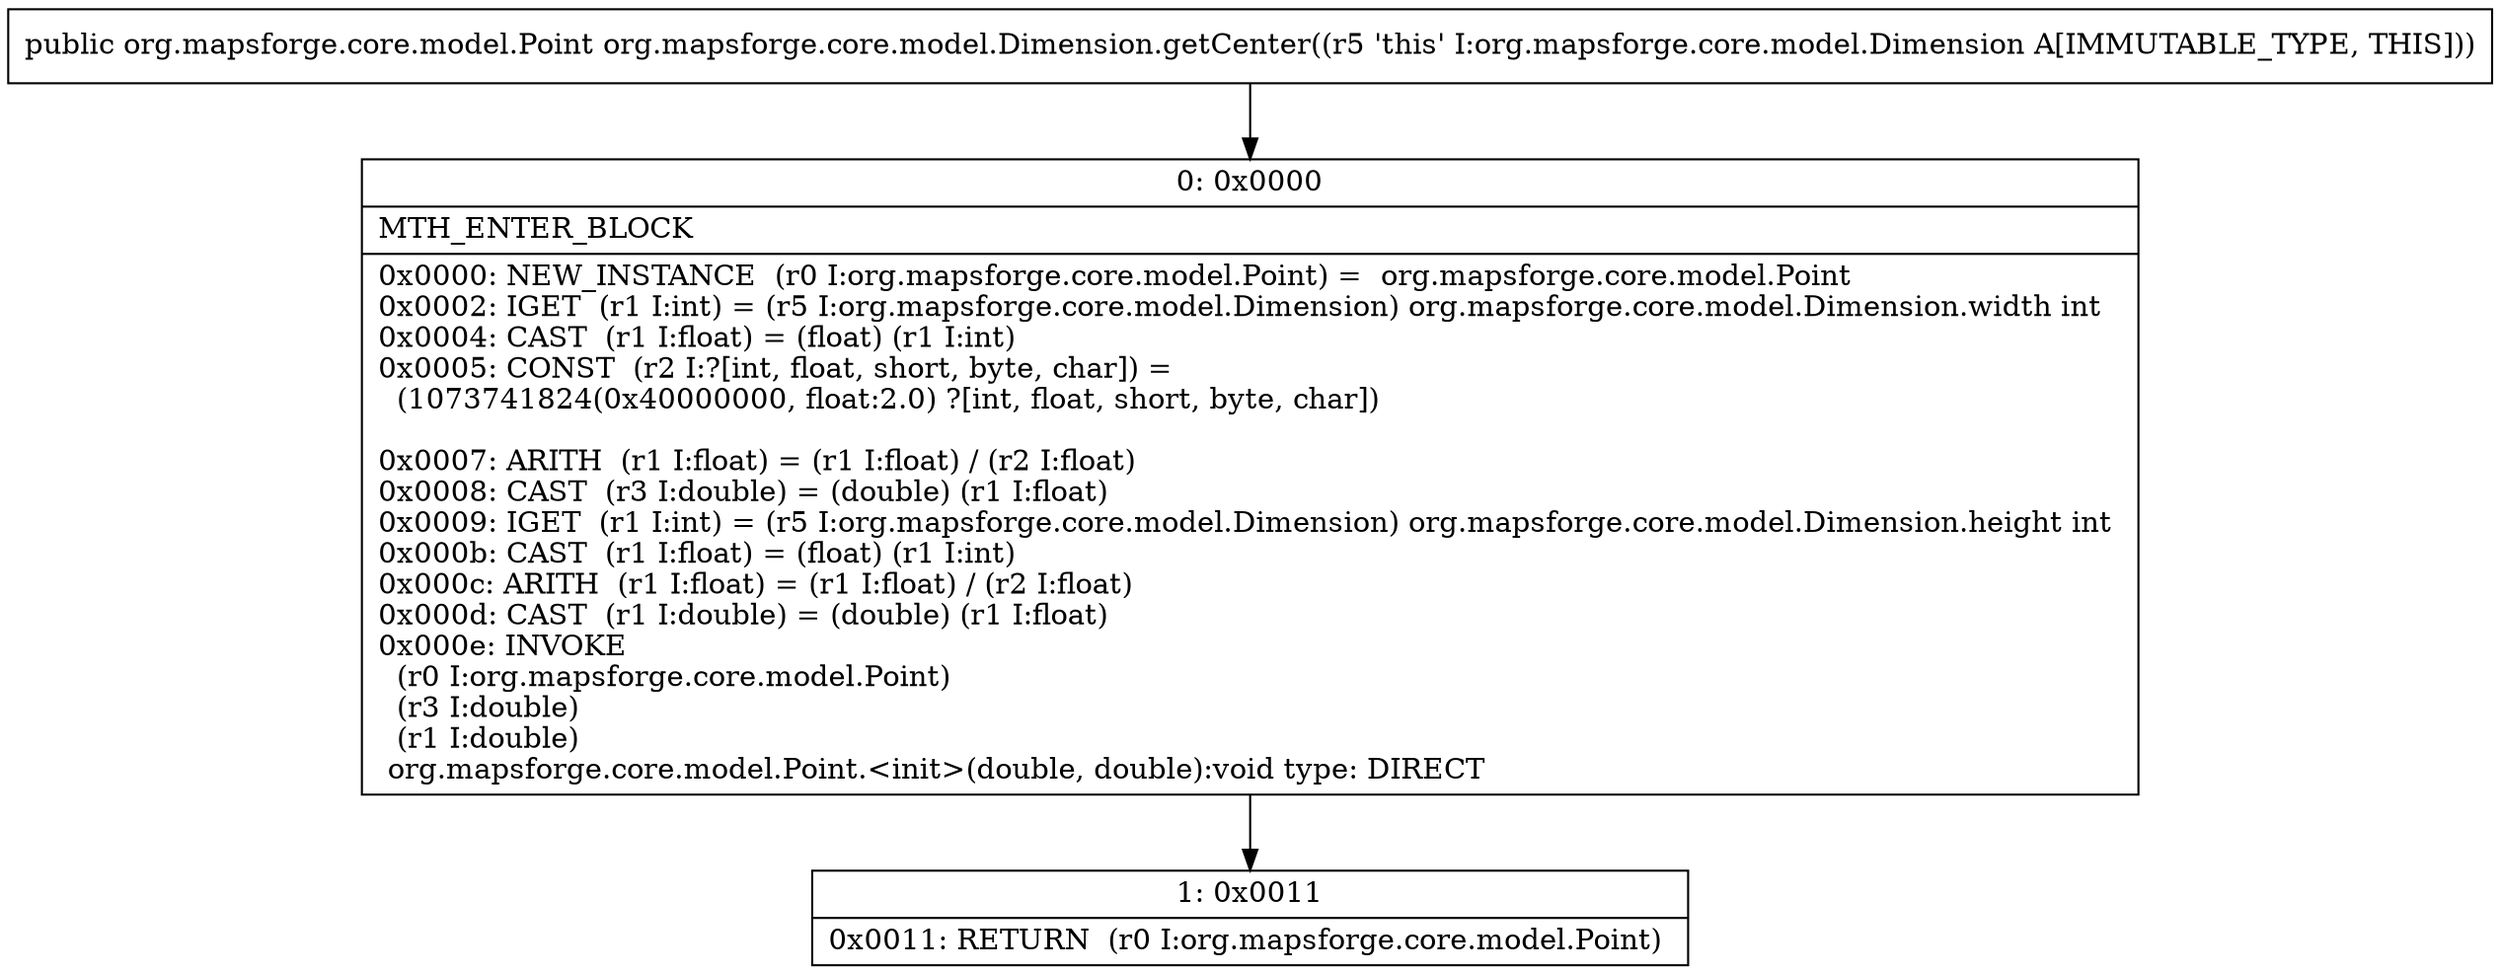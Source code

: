 digraph "CFG fororg.mapsforge.core.model.Dimension.getCenter()Lorg\/mapsforge\/core\/model\/Point;" {
Node_0 [shape=record,label="{0\:\ 0x0000|MTH_ENTER_BLOCK\l|0x0000: NEW_INSTANCE  (r0 I:org.mapsforge.core.model.Point) =  org.mapsforge.core.model.Point \l0x0002: IGET  (r1 I:int) = (r5 I:org.mapsforge.core.model.Dimension) org.mapsforge.core.model.Dimension.width int \l0x0004: CAST  (r1 I:float) = (float) (r1 I:int) \l0x0005: CONST  (r2 I:?[int, float, short, byte, char]) = \l  (1073741824(0x40000000, float:2.0) ?[int, float, short, byte, char])\l \l0x0007: ARITH  (r1 I:float) = (r1 I:float) \/ (r2 I:float) \l0x0008: CAST  (r3 I:double) = (double) (r1 I:float) \l0x0009: IGET  (r1 I:int) = (r5 I:org.mapsforge.core.model.Dimension) org.mapsforge.core.model.Dimension.height int \l0x000b: CAST  (r1 I:float) = (float) (r1 I:int) \l0x000c: ARITH  (r1 I:float) = (r1 I:float) \/ (r2 I:float) \l0x000d: CAST  (r1 I:double) = (double) (r1 I:float) \l0x000e: INVOKE  \l  (r0 I:org.mapsforge.core.model.Point)\l  (r3 I:double)\l  (r1 I:double)\l org.mapsforge.core.model.Point.\<init\>(double, double):void type: DIRECT \l}"];
Node_1 [shape=record,label="{1\:\ 0x0011|0x0011: RETURN  (r0 I:org.mapsforge.core.model.Point) \l}"];
MethodNode[shape=record,label="{public org.mapsforge.core.model.Point org.mapsforge.core.model.Dimension.getCenter((r5 'this' I:org.mapsforge.core.model.Dimension A[IMMUTABLE_TYPE, THIS])) }"];
MethodNode -> Node_0;
Node_0 -> Node_1;
}

